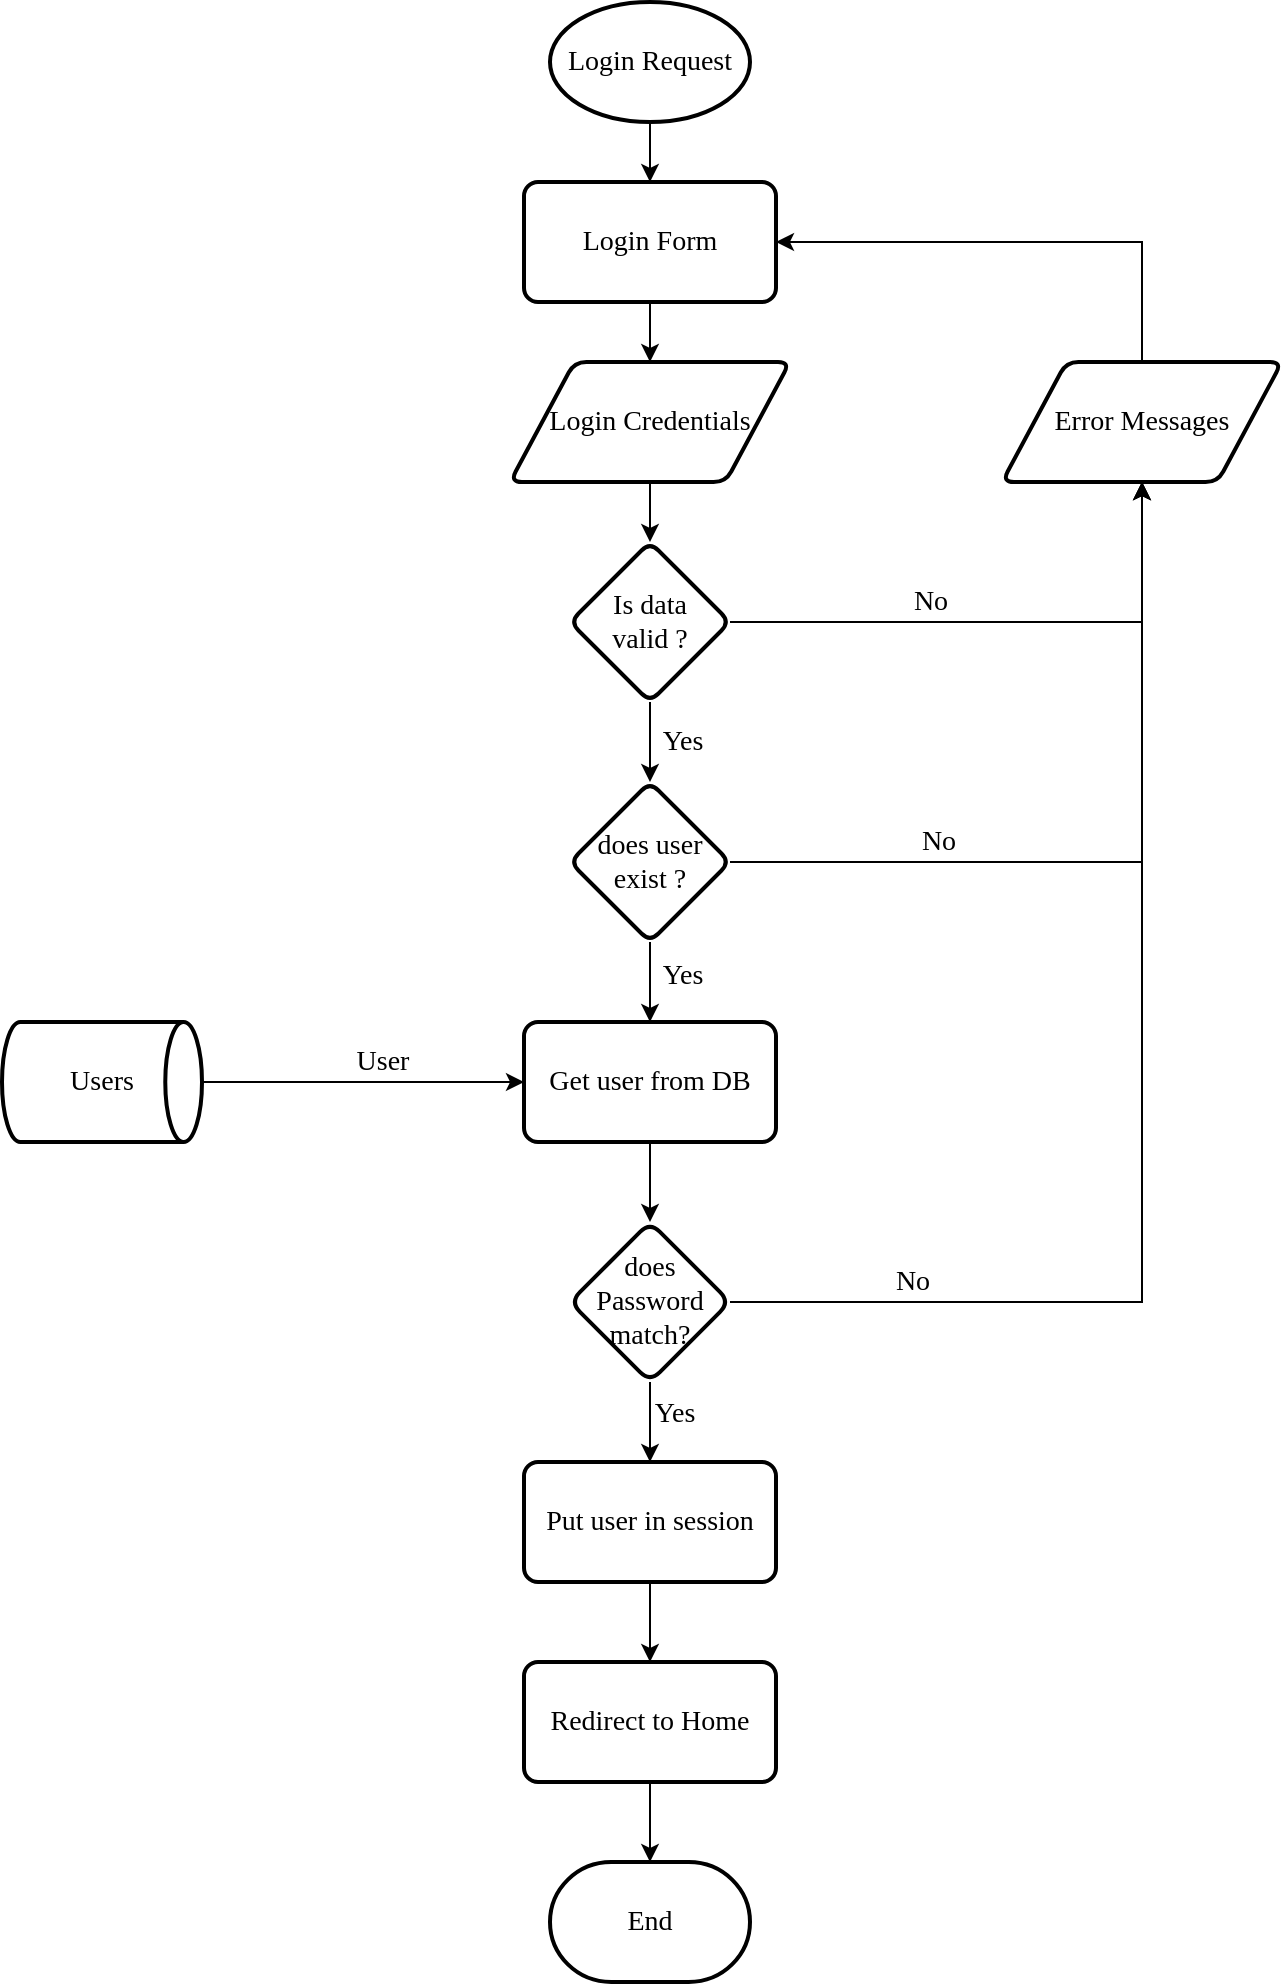 <mxfile version="17.1.4" type="google"><diagram id="C5RBs43oDa-KdzZeNtuy" name="Page-1"><mxGraphModel grid="1" gridSize="10" guides="1" tooltips="1" connect="1" arrows="1" page="1" fold="1" pageScale="1" pageWidth="827" pageHeight="1169" math="0" shadow="0"><root><mxCell id="WIyWlLk6GJQsqaUBKTNV-0"/><mxCell id="WIyWlLk6GJQsqaUBKTNV-1" parent="WIyWlLk6GJQsqaUBKTNV-0"/><mxCell id="QMA3gvf6sLXdcExjiy3S-2" value="" style="edgeStyle=orthogonalEdgeStyle;rounded=0;orthogonalLoop=1;jettySize=auto;html=1;fontFamily=Times New Roman;fontSize=14;" parent="WIyWlLk6GJQsqaUBKTNV-1" source="QMA3gvf6sLXdcExjiy3S-0" target="QMA3gvf6sLXdcExjiy3S-12" edge="1"><mxGeometry relative="1" as="geometry"><mxPoint x="418" y="150" as="targetPoint"/></mxGeometry></mxCell><mxCell id="QMA3gvf6sLXdcExjiy3S-0" value="Login Request" style="strokeWidth=2;html=1;shape=mxgraph.flowchart.start_1;whiteSpace=wrap;fontFamily=Times New Roman;fontSize=14;" parent="WIyWlLk6GJQsqaUBKTNV-1" vertex="1"><mxGeometry x="368" y="10" width="100" height="60" as="geometry"/></mxCell><mxCell id="QMA3gvf6sLXdcExjiy3S-9" style="edgeStyle=orthogonalEdgeStyle;rounded=0;orthogonalLoop=1;jettySize=auto;html=1;fontFamily=Times New Roman;fontSize=14;" parent="WIyWlLk6GJQsqaUBKTNV-1" source="QMA3gvf6sLXdcExjiy3S-12" target="QMA3gvf6sLXdcExjiy3S-8" edge="1"><mxGeometry relative="1" as="geometry"><mxPoint x="418" y="160" as="sourcePoint"/></mxGeometry></mxCell><mxCell id="QMA3gvf6sLXdcExjiy3S-11" value="" style="edgeStyle=orthogonalEdgeStyle;rounded=0;orthogonalLoop=1;jettySize=auto;html=1;fontFamily=Times New Roman;fontSize=14;" parent="WIyWlLk6GJQsqaUBKTNV-1" source="QMA3gvf6sLXdcExjiy3S-8" target="QMA3gvf6sLXdcExjiy3S-10" edge="1"><mxGeometry relative="1" as="geometry"/></mxCell><mxCell id="QMA3gvf6sLXdcExjiy3S-8" value="Login Credentials" style="shape=parallelogram;html=1;strokeWidth=2;perimeter=parallelogramPerimeter;whiteSpace=wrap;rounded=1;arcSize=12;size=0.23;fontFamily=Times New Roman;fontSize=14;" parent="WIyWlLk6GJQsqaUBKTNV-1" vertex="1"><mxGeometry x="348" y="190" width="140" height="60" as="geometry"/></mxCell><mxCell id="QMA3gvf6sLXdcExjiy3S-15" style="edgeStyle=orthogonalEdgeStyle;rounded=0;orthogonalLoop=1;jettySize=auto;html=1;fontFamily=Times New Roman;fontSize=14;" parent="WIyWlLk6GJQsqaUBKTNV-1" source="QMA3gvf6sLXdcExjiy3S-10" target="QMA3gvf6sLXdcExjiy3S-14" edge="1"><mxGeometry relative="1" as="geometry"/></mxCell><mxCell id="QMA3gvf6sLXdcExjiy3S-16" value="No" style="edgeLabel;html=1;align=center;verticalAlign=middle;resizable=0;points=[];fontSize=14;fontFamily=Times New Roman;" parent="QMA3gvf6sLXdcExjiy3S-15" connectable="0" vertex="1"><mxGeometry x="-0.195" y="3" relative="1" as="geometry"><mxPoint x="-11" y="-7" as="offset"/></mxGeometry></mxCell><mxCell id="QMA3gvf6sLXdcExjiy3S-19" value="Yes" style="edgeStyle=orthogonalEdgeStyle;rounded=0;orthogonalLoop=1;jettySize=auto;html=1;fontFamily=Times New Roman;fontSize=14;" parent="WIyWlLk6GJQsqaUBKTNV-1" source="QMA3gvf6sLXdcExjiy3S-10" target="QMA3gvf6sLXdcExjiy3S-18" edge="1"><mxGeometry y="16" relative="1" as="geometry"><mxPoint as="offset"/></mxGeometry></mxCell><mxCell id="QMA3gvf6sLXdcExjiy3S-10" value="Is data&lt;br&gt;valid ?" style="rhombus;whiteSpace=wrap;html=1;fontSize=14;fontFamily=Times New Roman;strokeWidth=2;rounded=1;arcSize=12;" parent="WIyWlLk6GJQsqaUBKTNV-1" vertex="1"><mxGeometry x="378" y="280" width="80" height="80" as="geometry"/></mxCell><mxCell id="QMA3gvf6sLXdcExjiy3S-12" value="Login Form" style="rounded=1;whiteSpace=wrap;html=1;absoluteArcSize=1;arcSize=14;strokeWidth=2;fontFamily=Times New Roman;fontSize=14;" parent="WIyWlLk6GJQsqaUBKTNV-1" vertex="1"><mxGeometry x="355" y="100" width="126" height="60" as="geometry"/></mxCell><mxCell id="QMA3gvf6sLXdcExjiy3S-31" style="edgeStyle=orthogonalEdgeStyle;rounded=0;orthogonalLoop=1;jettySize=auto;html=1;fontFamily=Times New Roman;fontSize=14;" parent="WIyWlLk6GJQsqaUBKTNV-1" source="QMA3gvf6sLXdcExjiy3S-14" target="QMA3gvf6sLXdcExjiy3S-12" edge="1"><mxGeometry relative="1" as="geometry"><Array as="points"><mxPoint x="664" y="130"/></Array></mxGeometry></mxCell><mxCell id="QMA3gvf6sLXdcExjiy3S-14" value="Error Messages" style="shape=parallelogram;html=1;strokeWidth=2;perimeter=parallelogramPerimeter;whiteSpace=wrap;rounded=1;arcSize=12;size=0.23;fontFamily=Times New Roman;fontSize=14;" parent="WIyWlLk6GJQsqaUBKTNV-1" vertex="1"><mxGeometry x="594" y="190" width="140" height="60" as="geometry"/></mxCell><mxCell id="QMA3gvf6sLXdcExjiy3S-20" style="edgeStyle=orthogonalEdgeStyle;rounded=0;orthogonalLoop=1;jettySize=auto;html=1;fontFamily=Times New Roman;fontSize=14;" parent="WIyWlLk6GJQsqaUBKTNV-1" source="QMA3gvf6sLXdcExjiy3S-18" target="QMA3gvf6sLXdcExjiy3S-14" edge="1"><mxGeometry relative="1" as="geometry"/></mxCell><mxCell id="QMA3gvf6sLXdcExjiy3S-21" value="No" style="edgeLabel;html=1;align=center;verticalAlign=middle;resizable=0;points=[];fontSize=14;fontFamily=Times New Roman;" parent="QMA3gvf6sLXdcExjiy3S-20" connectable="0" vertex="1"><mxGeometry x="-0.474" y="2" relative="1" as="geometry"><mxPoint y="-8" as="offset"/></mxGeometry></mxCell><mxCell id="QMA3gvf6sLXdcExjiy3S-23" value="Yes" style="edgeStyle=orthogonalEdgeStyle;rounded=0;orthogonalLoop=1;jettySize=auto;html=1;fontFamily=Times New Roman;fontSize=14;" parent="WIyWlLk6GJQsqaUBKTNV-1" source="QMA3gvf6sLXdcExjiy3S-18" target="QMA3gvf6sLXdcExjiy3S-22" edge="1"><mxGeometry x="-0.143" y="16" relative="1" as="geometry"><mxPoint as="offset"/></mxGeometry></mxCell><mxCell id="QMA3gvf6sLXdcExjiy3S-18" value="does user exist ?" style="rhombus;whiteSpace=wrap;html=1;fontSize=14;fontFamily=Times New Roman;strokeWidth=2;rounded=1;arcSize=12;" parent="WIyWlLk6GJQsqaUBKTNV-1" vertex="1"><mxGeometry x="378" y="400" width="80" height="80" as="geometry"/></mxCell><mxCell id="QMA3gvf6sLXdcExjiy3S-28" value="" style="edgeStyle=orthogonalEdgeStyle;rounded=0;orthogonalLoop=1;jettySize=auto;html=1;fontFamily=Times New Roman;fontSize=14;" parent="WIyWlLk6GJQsqaUBKTNV-1" source="QMA3gvf6sLXdcExjiy3S-22" target="QMA3gvf6sLXdcExjiy3S-27" edge="1"><mxGeometry relative="1" as="geometry"/></mxCell><mxCell id="QMA3gvf6sLXdcExjiy3S-22" value="Get user from DB" style="rounded=1;whiteSpace=wrap;html=1;absoluteArcSize=1;arcSize=14;strokeWidth=2;fontFamily=Times New Roman;fontSize=14;" parent="WIyWlLk6GJQsqaUBKTNV-1" vertex="1"><mxGeometry x="355" y="520" width="126" height="60" as="geometry"/></mxCell><mxCell id="QMA3gvf6sLXdcExjiy3S-25" style="edgeStyle=orthogonalEdgeStyle;rounded=0;orthogonalLoop=1;jettySize=auto;html=1;fontFamily=Times New Roman;fontSize=14;" parent="WIyWlLk6GJQsqaUBKTNV-1" source="QMA3gvf6sLXdcExjiy3S-24" target="QMA3gvf6sLXdcExjiy3S-22" edge="1"><mxGeometry relative="1" as="geometry"/></mxCell><mxCell id="QMA3gvf6sLXdcExjiy3S-26" value="User" style="edgeLabel;html=1;align=center;verticalAlign=middle;resizable=0;points=[];fontSize=14;fontFamily=Times New Roman;" parent="QMA3gvf6sLXdcExjiy3S-25" connectable="0" vertex="1"><mxGeometry x="0.307" y="-2" relative="1" as="geometry"><mxPoint x="-15" y="-12" as="offset"/></mxGeometry></mxCell><mxCell id="QMA3gvf6sLXdcExjiy3S-24" value="Users" style="strokeWidth=2;html=1;shape=mxgraph.flowchart.direct_data;whiteSpace=wrap;fontFamily=Times New Roman;fontSize=14;" parent="WIyWlLk6GJQsqaUBKTNV-1" vertex="1"><mxGeometry x="94" y="520" width="100" height="60" as="geometry"/></mxCell><mxCell id="QMA3gvf6sLXdcExjiy3S-29" style="edgeStyle=orthogonalEdgeStyle;rounded=0;orthogonalLoop=1;jettySize=auto;html=1;fontFamily=Times New Roman;fontSize=14;" parent="WIyWlLk6GJQsqaUBKTNV-1" source="QMA3gvf6sLXdcExjiy3S-27" target="QMA3gvf6sLXdcExjiy3S-14" edge="1"><mxGeometry relative="1" as="geometry"/></mxCell><mxCell id="QMA3gvf6sLXdcExjiy3S-30" value="No" style="edgeLabel;html=1;align=center;verticalAlign=middle;resizable=0;points=[];fontSize=14;fontFamily=Times New Roman;" parent="QMA3gvf6sLXdcExjiy3S-29" connectable="0" vertex="1"><mxGeometry x="-0.629" y="2" relative="1" as="geometry"><mxPoint x="-24" y="-8" as="offset"/></mxGeometry></mxCell><mxCell id="QMA3gvf6sLXdcExjiy3S-35" value="Yes" style="edgeStyle=orthogonalEdgeStyle;rounded=0;orthogonalLoop=1;jettySize=auto;html=1;fontFamily=Times New Roman;fontSize=14;" parent="WIyWlLk6GJQsqaUBKTNV-1" source="QMA3gvf6sLXdcExjiy3S-27" target="QMA3gvf6sLXdcExjiy3S-34" edge="1"><mxGeometry x="-0.2" y="12" relative="1" as="geometry"><mxPoint as="offset"/></mxGeometry></mxCell><mxCell id="QMA3gvf6sLXdcExjiy3S-27" value="&lt;font style=&quot;font-size: 14px&quot;&gt;does Password match?&lt;/font&gt;" style="rhombus;whiteSpace=wrap;html=1;fontSize=14;fontFamily=Times New Roman;rounded=1;arcSize=14;strokeWidth=2;" parent="WIyWlLk6GJQsqaUBKTNV-1" vertex="1"><mxGeometry x="378" y="620" width="80" height="80" as="geometry"/></mxCell><mxCell id="QMA3gvf6sLXdcExjiy3S-38" value="" style="edgeStyle=orthogonalEdgeStyle;rounded=0;orthogonalLoop=1;jettySize=auto;html=1;fontFamily=Times New Roman;fontSize=14;" parent="WIyWlLk6GJQsqaUBKTNV-1" source="QMA3gvf6sLXdcExjiy3S-34" target="QMA3gvf6sLXdcExjiy3S-37" edge="1"><mxGeometry relative="1" as="geometry"/></mxCell><mxCell id="QMA3gvf6sLXdcExjiy3S-34" value="Put user in session" style="rounded=1;whiteSpace=wrap;html=1;absoluteArcSize=1;arcSize=14;strokeWidth=2;fontFamily=Times New Roman;fontSize=14;" parent="WIyWlLk6GJQsqaUBKTNV-1" vertex="1"><mxGeometry x="355" y="740" width="126" height="60" as="geometry"/></mxCell><mxCell id="QMA3gvf6sLXdcExjiy3S-40" style="edgeStyle=orthogonalEdgeStyle;rounded=0;orthogonalLoop=1;jettySize=auto;html=1;fontFamily=Times New Roman;fontSize=14;" parent="WIyWlLk6GJQsqaUBKTNV-1" source="QMA3gvf6sLXdcExjiy3S-37" target="QMA3gvf6sLXdcExjiy3S-39" edge="1"><mxGeometry relative="1" as="geometry"/></mxCell><mxCell id="QMA3gvf6sLXdcExjiy3S-37" value="Redirect to Home" style="rounded=1;whiteSpace=wrap;html=1;absoluteArcSize=1;arcSize=14;strokeWidth=2;fontFamily=Times New Roman;fontSize=14;" parent="WIyWlLk6GJQsqaUBKTNV-1" vertex="1"><mxGeometry x="355" y="840" width="126" height="60" as="geometry"/></mxCell><mxCell id="QMA3gvf6sLXdcExjiy3S-39" value="End" style="strokeWidth=2;html=1;shape=mxgraph.flowchart.terminator;whiteSpace=wrap;fontFamily=Times New Roman;fontSize=14;" parent="WIyWlLk6GJQsqaUBKTNV-1" vertex="1"><mxGeometry x="368" y="940" width="100" height="60" as="geometry"/></mxCell></root></mxGraphModel></diagram></mxfile>